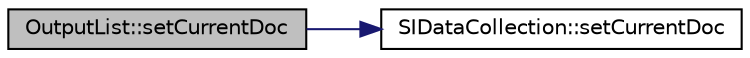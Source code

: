 digraph "OutputList::setCurrentDoc"
{
 // LATEX_PDF_SIZE
  edge [fontname="Helvetica",fontsize="10",labelfontname="Helvetica",labelfontsize="10"];
  node [fontname="Helvetica",fontsize="10",shape=record];
  rankdir="LR";
  Node1 [label="OutputList::setCurrentDoc",height=0.2,width=0.4,color="black", fillcolor="grey75", style="filled", fontcolor="black",tooltip=" "];
  Node1 -> Node2 [color="midnightblue",fontsize="10",style="solid",fontname="Helvetica"];
  Node2 [label="SIDataCollection::setCurrentDoc",height=0.2,width=0.4,color="black", fillcolor="white", style="filled",URL="$classSIDataCollection.html#a25d837c3ddad78acf6da7fd7c84e6155",tooltip=" "];
}

